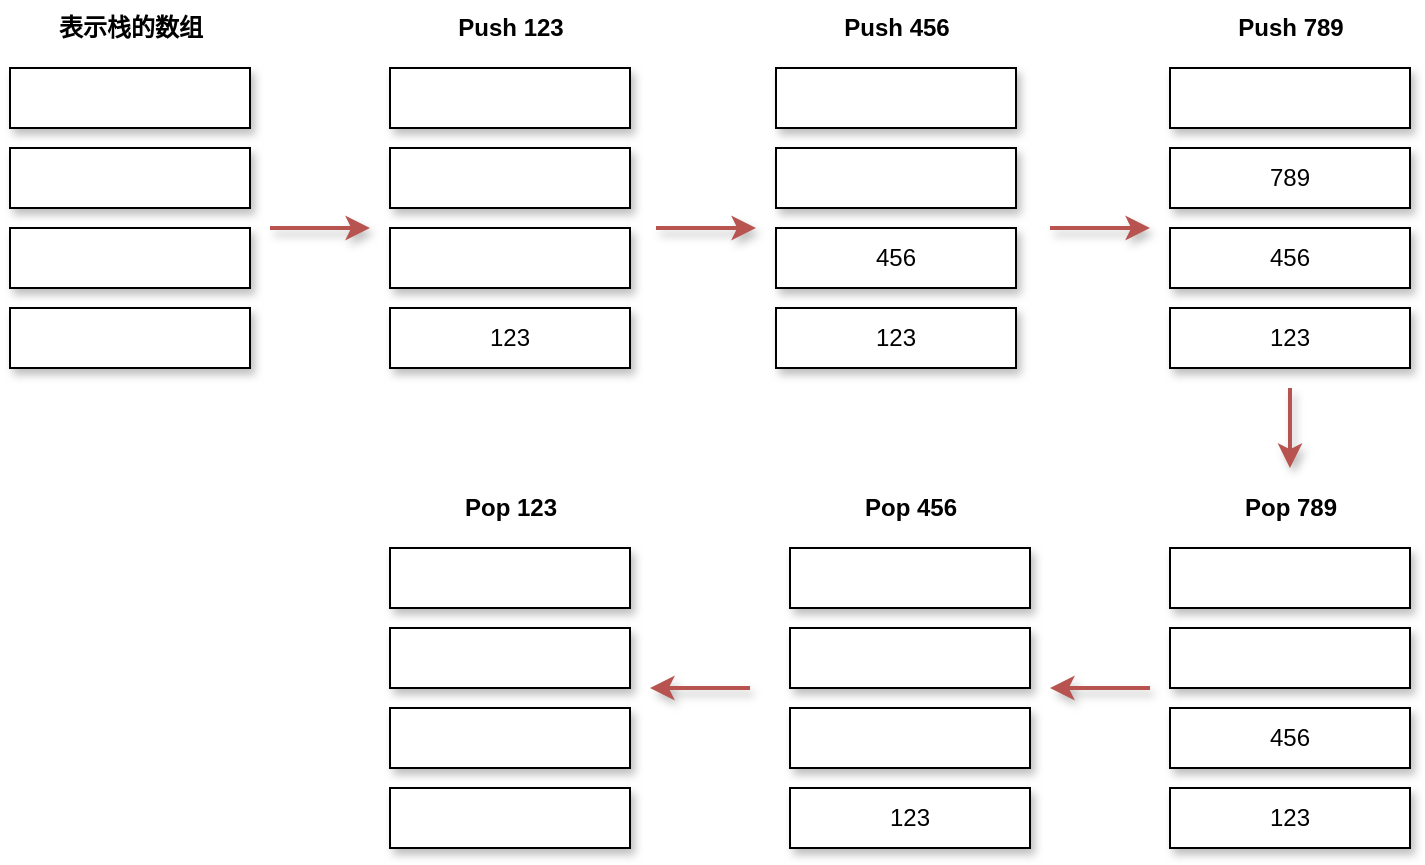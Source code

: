 <mxfile version="14.1.5" type="device"><diagram id="Xf3JV87v14ruvW6JA2ir" name="第 1 页"><mxGraphModel dx="1163" dy="809" grid="1" gridSize="10" guides="1" tooltips="1" connect="1" arrows="1" fold="1" page="1" pageScale="1" pageWidth="827" pageHeight="1169" math="0" shadow="0"><root><mxCell id="0"/><mxCell id="1" parent="0"/><mxCell id="hj06Adsj9r4l9sIJsxoD-4" value="" style="rounded=0;whiteSpace=wrap;html=1;shadow=1;" vertex="1" parent="1"><mxGeometry x="90" y="120" width="120" height="30" as="geometry"/></mxCell><mxCell id="hj06Adsj9r4l9sIJsxoD-5" value="表示栈的数组" style="text;html=1;align=center;verticalAlign=middle;resizable=0;points=[];autosize=1;fontStyle=1;shadow=1;" vertex="1" parent="1"><mxGeometry x="105" y="90" width="90" height="20" as="geometry"/></mxCell><mxCell id="hj06Adsj9r4l9sIJsxoD-6" value="" style="rounded=0;whiteSpace=wrap;html=1;shadow=1;" vertex="1" parent="1"><mxGeometry x="90" y="160" width="120" height="30" as="geometry"/></mxCell><mxCell id="hj06Adsj9r4l9sIJsxoD-8" value="" style="rounded=0;whiteSpace=wrap;html=1;shadow=1;" vertex="1" parent="1"><mxGeometry x="90" y="200" width="120" height="30" as="geometry"/></mxCell><mxCell id="hj06Adsj9r4l9sIJsxoD-9" value="" style="rounded=0;whiteSpace=wrap;html=1;shadow=1;" vertex="1" parent="1"><mxGeometry x="90" y="240" width="120" height="30" as="geometry"/></mxCell><mxCell id="hj06Adsj9r4l9sIJsxoD-15" value="" style="rounded=0;whiteSpace=wrap;html=1;shadow=1;" vertex="1" parent="1"><mxGeometry x="280" y="120" width="120" height="30" as="geometry"/></mxCell><mxCell id="hj06Adsj9r4l9sIJsxoD-16" value="Push 123" style="text;html=1;align=center;verticalAlign=middle;resizable=0;points=[];autosize=1;fontStyle=1;shadow=1;" vertex="1" parent="1"><mxGeometry x="305" y="90" width="70" height="20" as="geometry"/></mxCell><mxCell id="hj06Adsj9r4l9sIJsxoD-17" value="" style="rounded=0;whiteSpace=wrap;html=1;shadow=1;" vertex="1" parent="1"><mxGeometry x="280" y="160" width="120" height="30" as="geometry"/></mxCell><mxCell id="hj06Adsj9r4l9sIJsxoD-18" value="" style="rounded=0;whiteSpace=wrap;html=1;shadow=1;" vertex="1" parent="1"><mxGeometry x="280" y="200" width="120" height="30" as="geometry"/></mxCell><mxCell id="hj06Adsj9r4l9sIJsxoD-19" value="123" style="rounded=0;whiteSpace=wrap;html=1;shadow=1;" vertex="1" parent="1"><mxGeometry x="280" y="240" width="120" height="30" as="geometry"/></mxCell><mxCell id="hj06Adsj9r4l9sIJsxoD-20" value="" style="endArrow=classic;html=1;fillColor=#f8cecc;strokeColor=#b85450;strokeWidth=2;shadow=1;" edge="1" parent="1"><mxGeometry width="50" height="50" relative="1" as="geometry"><mxPoint x="220" y="200" as="sourcePoint"/><mxPoint x="270" y="200" as="targetPoint"/></mxGeometry></mxCell><mxCell id="hj06Adsj9r4l9sIJsxoD-21" value="" style="rounded=0;whiteSpace=wrap;html=1;shadow=1;" vertex="1" parent="1"><mxGeometry x="473" y="120" width="120" height="30" as="geometry"/></mxCell><mxCell id="hj06Adsj9r4l9sIJsxoD-22" value="Push 456" style="text;html=1;align=center;verticalAlign=middle;resizable=0;points=[];autosize=1;fontStyle=1;shadow=1;" vertex="1" parent="1"><mxGeometry x="498" y="90" width="70" height="20" as="geometry"/></mxCell><mxCell id="hj06Adsj9r4l9sIJsxoD-23" value="" style="rounded=0;whiteSpace=wrap;html=1;shadow=1;" vertex="1" parent="1"><mxGeometry x="473" y="160" width="120" height="30" as="geometry"/></mxCell><mxCell id="hj06Adsj9r4l9sIJsxoD-24" value="456" style="rounded=0;whiteSpace=wrap;html=1;shadow=1;" vertex="1" parent="1"><mxGeometry x="473" y="200" width="120" height="30" as="geometry"/></mxCell><mxCell id="hj06Adsj9r4l9sIJsxoD-25" value="123" style="rounded=0;whiteSpace=wrap;html=1;shadow=1;" vertex="1" parent="1"><mxGeometry x="473" y="240" width="120" height="30" as="geometry"/></mxCell><mxCell id="hj06Adsj9r4l9sIJsxoD-26" value="" style="endArrow=classic;html=1;fillColor=#f8cecc;strokeColor=#b85450;strokeWidth=2;shadow=1;" edge="1" parent="1"><mxGeometry width="50" height="50" relative="1" as="geometry"><mxPoint x="413" y="200" as="sourcePoint"/><mxPoint x="463" y="200" as="targetPoint"/></mxGeometry></mxCell><mxCell id="hj06Adsj9r4l9sIJsxoD-27" value="" style="rounded=0;whiteSpace=wrap;html=1;shadow=1;" vertex="1" parent="1"><mxGeometry x="670" y="120" width="120" height="30" as="geometry"/></mxCell><mxCell id="hj06Adsj9r4l9sIJsxoD-28" value="Push 789" style="text;html=1;align=center;verticalAlign=middle;resizable=0;points=[];autosize=1;fontStyle=1;shadow=1;" vertex="1" parent="1"><mxGeometry x="695" y="90" width="70" height="20" as="geometry"/></mxCell><mxCell id="hj06Adsj9r4l9sIJsxoD-29" value="789" style="rounded=0;whiteSpace=wrap;html=1;shadow=1;" vertex="1" parent="1"><mxGeometry x="670" y="160" width="120" height="30" as="geometry"/></mxCell><mxCell id="hj06Adsj9r4l9sIJsxoD-30" value="456" style="rounded=0;whiteSpace=wrap;html=1;shadow=1;" vertex="1" parent="1"><mxGeometry x="670" y="200" width="120" height="30" as="geometry"/></mxCell><mxCell id="hj06Adsj9r4l9sIJsxoD-31" value="123" style="rounded=0;whiteSpace=wrap;html=1;shadow=1;" vertex="1" parent="1"><mxGeometry x="670" y="240" width="120" height="30" as="geometry"/></mxCell><mxCell id="hj06Adsj9r4l9sIJsxoD-32" value="" style="endArrow=classic;html=1;fillColor=#f8cecc;strokeColor=#b85450;strokeWidth=2;shadow=1;" edge="1" parent="1"><mxGeometry width="50" height="50" relative="1" as="geometry"><mxPoint x="610" y="200" as="sourcePoint"/><mxPoint x="660" y="200" as="targetPoint"/></mxGeometry></mxCell><mxCell id="hj06Adsj9r4l9sIJsxoD-33" value="" style="endArrow=classic;html=1;fillColor=#f8cecc;strokeColor=#b85450;strokeWidth=2;shadow=1;" edge="1" parent="1"><mxGeometry width="50" height="50" relative="1" as="geometry"><mxPoint x="730" y="280" as="sourcePoint"/><mxPoint x="730" y="320" as="targetPoint"/></mxGeometry></mxCell><mxCell id="hj06Adsj9r4l9sIJsxoD-34" value="" style="rounded=0;whiteSpace=wrap;html=1;shadow=1;" vertex="1" parent="1"><mxGeometry x="670" y="360" width="120" height="30" as="geometry"/></mxCell><mxCell id="hj06Adsj9r4l9sIJsxoD-35" value="Pop 789" style="text;html=1;align=center;verticalAlign=middle;resizable=0;points=[];autosize=1;fontStyle=1;shadow=1;" vertex="1" parent="1"><mxGeometry x="700" y="330" width="60" height="20" as="geometry"/></mxCell><mxCell id="hj06Adsj9r4l9sIJsxoD-36" value="" style="rounded=0;whiteSpace=wrap;html=1;shadow=1;" vertex="1" parent="1"><mxGeometry x="670" y="400" width="120" height="30" as="geometry"/></mxCell><mxCell id="hj06Adsj9r4l9sIJsxoD-37" value="456" style="rounded=0;whiteSpace=wrap;html=1;shadow=1;" vertex="1" parent="1"><mxGeometry x="670" y="440" width="120" height="30" as="geometry"/></mxCell><mxCell id="hj06Adsj9r4l9sIJsxoD-38" value="123" style="rounded=0;whiteSpace=wrap;html=1;shadow=1;" vertex="1" parent="1"><mxGeometry x="670" y="480" width="120" height="30" as="geometry"/></mxCell><mxCell id="hj06Adsj9r4l9sIJsxoD-39" value="" style="endArrow=classic;html=1;fillColor=#f8cecc;strokeColor=#b85450;strokeWidth=2;shadow=1;" edge="1" parent="1"><mxGeometry width="50" height="50" relative="1" as="geometry"><mxPoint x="660" y="430" as="sourcePoint"/><mxPoint x="610" y="430" as="targetPoint"/></mxGeometry></mxCell><mxCell id="hj06Adsj9r4l9sIJsxoD-40" value="" style="rounded=0;whiteSpace=wrap;html=1;shadow=1;" vertex="1" parent="1"><mxGeometry x="480" y="360" width="120" height="30" as="geometry"/></mxCell><mxCell id="hj06Adsj9r4l9sIJsxoD-41" value="Pop 456" style="text;html=1;align=center;verticalAlign=middle;resizable=0;points=[];autosize=1;fontStyle=1;shadow=1;" vertex="1" parent="1"><mxGeometry x="510" y="330" width="60" height="20" as="geometry"/></mxCell><mxCell id="hj06Adsj9r4l9sIJsxoD-42" value="" style="rounded=0;whiteSpace=wrap;html=1;shadow=1;" vertex="1" parent="1"><mxGeometry x="480" y="400" width="120" height="30" as="geometry"/></mxCell><mxCell id="hj06Adsj9r4l9sIJsxoD-43" value="" style="rounded=0;whiteSpace=wrap;html=1;shadow=1;" vertex="1" parent="1"><mxGeometry x="480" y="440" width="120" height="30" as="geometry"/></mxCell><mxCell id="hj06Adsj9r4l9sIJsxoD-44" value="123" style="rounded=0;whiteSpace=wrap;html=1;shadow=1;" vertex="1" parent="1"><mxGeometry x="480" y="480" width="120" height="30" as="geometry"/></mxCell><mxCell id="hj06Adsj9r4l9sIJsxoD-45" value="" style="endArrow=classic;html=1;fillColor=#f8cecc;strokeColor=#b85450;strokeWidth=2;shadow=1;" edge="1" parent="1"><mxGeometry width="50" height="50" relative="1" as="geometry"><mxPoint x="460" y="430" as="sourcePoint"/><mxPoint x="410" y="430" as="targetPoint"/></mxGeometry></mxCell><mxCell id="hj06Adsj9r4l9sIJsxoD-46" value="" style="rounded=0;whiteSpace=wrap;html=1;shadow=1;" vertex="1" parent="1"><mxGeometry x="280" y="360" width="120" height="30" as="geometry"/></mxCell><mxCell id="hj06Adsj9r4l9sIJsxoD-47" value="Pop 123" style="text;html=1;align=center;verticalAlign=middle;resizable=0;points=[];autosize=1;fontStyle=1;shadow=1;" vertex="1" parent="1"><mxGeometry x="310" y="330" width="60" height="20" as="geometry"/></mxCell><mxCell id="hj06Adsj9r4l9sIJsxoD-48" value="" style="rounded=0;whiteSpace=wrap;html=1;shadow=1;" vertex="1" parent="1"><mxGeometry x="280" y="400" width="120" height="30" as="geometry"/></mxCell><mxCell id="hj06Adsj9r4l9sIJsxoD-49" value="" style="rounded=0;whiteSpace=wrap;html=1;shadow=1;" vertex="1" parent="1"><mxGeometry x="280" y="440" width="120" height="30" as="geometry"/></mxCell><mxCell id="hj06Adsj9r4l9sIJsxoD-50" value="" style="rounded=0;whiteSpace=wrap;html=1;shadow=1;" vertex="1" parent="1"><mxGeometry x="280" y="480" width="120" height="30" as="geometry"/></mxCell></root></mxGraphModel></diagram></mxfile>